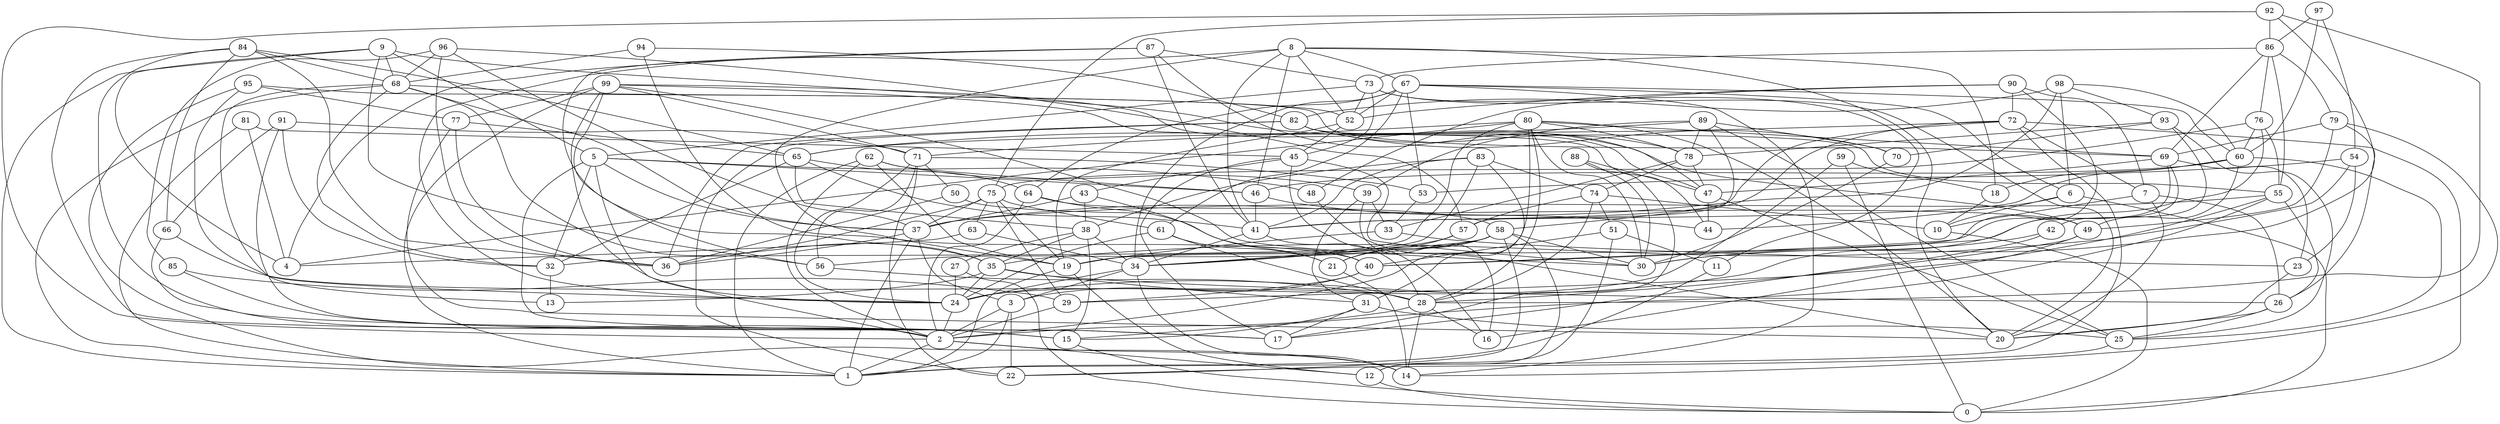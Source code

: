 digraph GG_graph {

subgraph G_graph {
edge [color = black]
"24" -> "2" [dir = none]
"64" -> "40" [dir = none]
"64" -> "58" [dir = none]
"64" -> "2" [dir = none]
"51" -> "12" [dir = none]
"51" -> "11" [dir = none]
"51" -> "40" [dir = none]
"18" -> "10" [dir = none]
"97" -> "54" [dir = none]
"97" -> "86" [dir = none]
"97" -> "60" [dir = none]
"74" -> "57" [dir = none]
"74" -> "51" [dir = none]
"74" -> "28" [dir = none]
"74" -> "10" [dir = none]
"87" -> "73" [dir = none]
"87" -> "35" [dir = none]
"87" -> "41" [dir = none]
"87" -> "47" [dir = none]
"87" -> "4" [dir = none]
"91" -> "71" [dir = none]
"91" -> "17" [dir = none]
"91" -> "66" [dir = none]
"91" -> "32" [dir = none]
"94" -> "68" [dir = none]
"94" -> "82" [dir = none]
"94" -> "40" [dir = none]
"33" -> "23" [dir = none]
"33" -> "19" [dir = none]
"6" -> "44" [dir = none]
"6" -> "0" [dir = none]
"6" -> "10" [dir = none]
"98" -> "37" [dir = none]
"98" -> "93" [dir = none]
"98" -> "82" [dir = none]
"98" -> "6" [dir = none]
"98" -> "60" [dir = none]
"78" -> "47" [dir = none]
"78" -> "74" [dir = none]
"78" -> "33" [dir = none]
"93" -> "25" [dir = none]
"93" -> "42" [dir = none]
"93" -> "78" [dir = none]
"93" -> "70" [dir = none]
"54" -> "35" [dir = none]
"54" -> "53" [dir = none]
"54" -> "23" [dir = none]
"53" -> "33" [dir = none]
"77" -> "65" [dir = none]
"77" -> "36" [dir = none]
"77" -> "20" [dir = none]
"88" -> "47" [dir = none]
"88" -> "30" [dir = none]
"88" -> "17" [dir = none]
"42" -> "17" [dir = none]
"42" -> "30" [dir = none]
"70" -> "30" [dir = none]
"66" -> "28" [dir = none]
"66" -> "2" [dir = none]
"49" -> "16" [dir = none]
"49" -> "28" [dir = none]
"41" -> "34" [dir = none]
"41" -> "28" [dir = none]
"39" -> "16" [dir = none]
"39" -> "33" [dir = none]
"39" -> "31" [dir = none]
"32" -> "13" [dir = none]
"8" -> "46" [dir = none]
"8" -> "52" [dir = none]
"8" -> "19" [dir = none]
"8" -> "67" [dir = none]
"8" -> "20" [dir = none]
"8" -> "41" [dir = none]
"8" -> "24" [dir = none]
"8" -> "18" [dir = none]
"35" -> "31" [dir = none]
"35" -> "13" [dir = none]
"35" -> "24" [dir = none]
"35" -> "26" [dir = none]
"82" -> "55" [dir = none]
"82" -> "36" [dir = none]
"82" -> "22" [dir = none]
"82" -> "70" [dir = none]
"82" -> "78" [dir = none]
"89" -> "70" [dir = none]
"89" -> "78" [dir = none]
"89" -> "57" [dir = none]
"89" -> "65" [dir = none]
"89" -> "25" [dir = none]
"89" -> "39" [dir = none]
"83" -> "34" [dir = none]
"83" -> "74" [dir = none]
"83" -> "31" [dir = none]
"83" -> "41" [dir = none]
"83" -> "38" [dir = none]
"23" -> "20" [dir = none]
"57" -> "34" [dir = none]
"57" -> "21" [dir = none]
"45" -> "43" [dir = none]
"45" -> "30" [dir = none]
"45" -> "17" [dir = none]
"45" -> "16" [dir = none]
"31" -> "17" [dir = none]
"31" -> "25" [dir = none]
"31" -> "15" [dir = none]
"85" -> "29" [dir = none]
"85" -> "15" [dir = none]
"9" -> "4" [dir = none]
"9" -> "49" [dir = none]
"9" -> "56" [dir = none]
"9" -> "1" [dir = none]
"9" -> "68" [dir = none]
"9" -> "5" [dir = none]
"71" -> "24" [dir = none]
"71" -> "53" [dir = none]
"71" -> "22" [dir = none]
"71" -> "50" [dir = none]
"71" -> "56" [dir = none]
"92" -> "2" [dir = none]
"92" -> "86" [dir = none]
"92" -> "28" [dir = none]
"92" -> "75" [dir = none]
"92" -> "30" [dir = none]
"48" -> "20" [dir = none]
"38" -> "15" [dir = none]
"38" -> "35" [dir = none]
"38" -> "34" [dir = none]
"38" -> "27" [dir = none]
"61" -> "21" [dir = none]
"61" -> "24" [dir = none]
"61" -> "28" [dir = none]
"50" -> "49" [dir = none]
"50" -> "36" [dir = none]
"59" -> "24" [dir = none]
"59" -> "18" [dir = none]
"59" -> "0" [dir = none]
"67" -> "14" [dir = none]
"67" -> "60" [dir = none]
"67" -> "34" [dir = none]
"67" -> "52" [dir = none]
"67" -> "6" [dir = none]
"67" -> "61" [dir = none]
"67" -> "53" [dir = none]
"67" -> "64" [dir = none]
"5" -> "32" [dir = none]
"5" -> "37" [dir = none]
"5" -> "17" [dir = none]
"5" -> "48" [dir = none]
"5" -> "46" [dir = none]
"5" -> "2" [dir = none]
"15" -> "0" [dir = none]
"63" -> "34" [dir = none]
"63" -> "4" [dir = none]
"76" -> "75" [dir = none]
"76" -> "40" [dir = none]
"76" -> "60" [dir = none]
"76" -> "55" [dir = none]
"2" -> "14" [dir = none]
"2" -> "12" [dir = none]
"2" -> "1" [dir = none]
"25" -> "22" [dir = none]
"7" -> "10" [dir = none]
"7" -> "26" [dir = none]
"7" -> "20" [dir = none]
"65" -> "64" [dir = none]
"65" -> "38" [dir = none]
"65" -> "41" [dir = none]
"65" -> "32" [dir = none]
"72" -> "58" [dir = none]
"72" -> "65" [dir = none]
"72" -> "1" [dir = none]
"72" -> "7" [dir = none]
"72" -> "41" [dir = none]
"72" -> "0" [dir = none]
"75" -> "37" [dir = none]
"75" -> "61" [dir = none]
"75" -> "19" [dir = none]
"75" -> "36" [dir = none]
"75" -> "63" [dir = none]
"75" -> "29" [dir = none]
"73" -> "11" [dir = none]
"73" -> "45" [dir = none]
"73" -> "20" [dir = none]
"73" -> "5" [dir = none]
"73" -> "52" [dir = none]
"28" -> "16" [dir = none]
"28" -> "14" [dir = none]
"28" -> "2" [dir = none]
"21" -> "14" [dir = none]
"26" -> "25" [dir = none]
"26" -> "20" [dir = none]
"29" -> "2" [dir = none]
"99" -> "77" [dir = none]
"99" -> "30" [dir = none]
"99" -> "44" [dir = none]
"99" -> "56" [dir = none]
"99" -> "47" [dir = none]
"99" -> "24" [dir = none]
"99" -> "71" [dir = none]
"10" -> "0" [dir = none]
"27" -> "24" [dir = none]
"27" -> "0" [dir = none]
"56" -> "28" [dir = none]
"79" -> "14" [dir = none]
"79" -> "26" [dir = none]
"79" -> "69" [dir = none]
"79" -> "49" [dir = none]
"12" -> "0" [dir = none]
"96" -> "37" [dir = none]
"96" -> "68" [dir = none]
"96" -> "36" [dir = none]
"96" -> "57" [dir = none]
"96" -> "85" [dir = none]
"43" -> "21" [dir = none]
"43" -> "37" [dir = none]
"43" -> "38" [dir = none]
"47" -> "44" [dir = none]
"47" -> "25" [dir = none]
"40" -> "29" [dir = none]
"40" -> "3" [dir = none]
"68" -> "35" [dir = none]
"68" -> "32" [dir = none]
"68" -> "52" [dir = none]
"68" -> "1" [dir = none]
"68" -> "37" [dir = none]
"68" -> "13" [dir = none]
"90" -> "52" [dir = none]
"90" -> "40" [dir = none]
"90" -> "72" [dir = none]
"90" -> "48" [dir = none]
"90" -> "7" [dir = none]
"11" -> "1" [dir = none]
"95" -> "77" [dir = none]
"95" -> "14" [dir = none]
"95" -> "69" [dir = none]
"81" -> "4" [dir = none]
"81" -> "45" [dir = none]
"81" -> "1" [dir = none]
"19" -> "1" [dir = none]
"19" -> "12" [dir = none]
"69" -> "24" [dir = none]
"69" -> "19" [dir = none]
"69" -> "23" [dir = none]
"69" -> "47" [dir = none]
"46" -> "41" [dir = none]
"46" -> "44" [dir = none]
"37" -> "36" [dir = none]
"37" -> "3" [dir = none]
"37" -> "1" [dir = none]
"86" -> "79" [dir = none]
"86" -> "73" [dir = none]
"86" -> "69" [dir = none]
"86" -> "55" [dir = none]
"86" -> "76" [dir = none]
"55" -> "37" [dir = none]
"55" -> "29" [dir = none]
"55" -> "15" [dir = none]
"55" -> "26" [dir = none]
"3" -> "2" [dir = none]
"3" -> "22" [dir = none]
"3" -> "1" [dir = none]
"62" -> "1" [dir = none]
"62" -> "39" [dir = none]
"62" -> "46" [dir = none]
"62" -> "2" [dir = none]
"62" -> "19" [dir = none]
"60" -> "25" [dir = none]
"60" -> "41" [dir = none]
"60" -> "49" [dir = none]
"60" -> "18" [dir = none]
"60" -> "46" [dir = none]
"34" -> "24" [dir = none]
"34" -> "3" [dir = none]
"34" -> "14" [dir = none]
"80" -> "28" [dir = none]
"80" -> "4" [dir = none]
"80" -> "30" [dir = none]
"80" -> "71" [dir = none]
"80" -> "78" [dir = none]
"80" -> "34" [dir = none]
"80" -> "20" [dir = none]
"80" -> "69" [dir = none]
"80" -> "2" [dir = none]
"84" -> "15" [dir = none]
"84" -> "65" [dir = none]
"84" -> "36" [dir = none]
"84" -> "2" [dir = none]
"84" -> "68" [dir = none]
"84" -> "66" [dir = none]
"58" -> "12" [dir = none]
"58" -> "22" [dir = none]
"58" -> "30" [dir = none]
"58" -> "56" [dir = none]
"58" -> "19" [dir = none]
"58" -> "21" [dir = none]
"52" -> "19" [dir = none]
"52" -> "45" [dir = none]
"95" -> "24" [dir = none]
"58" -> "32" [dir = none]
"99" -> "1" [dir = none]
}

}
